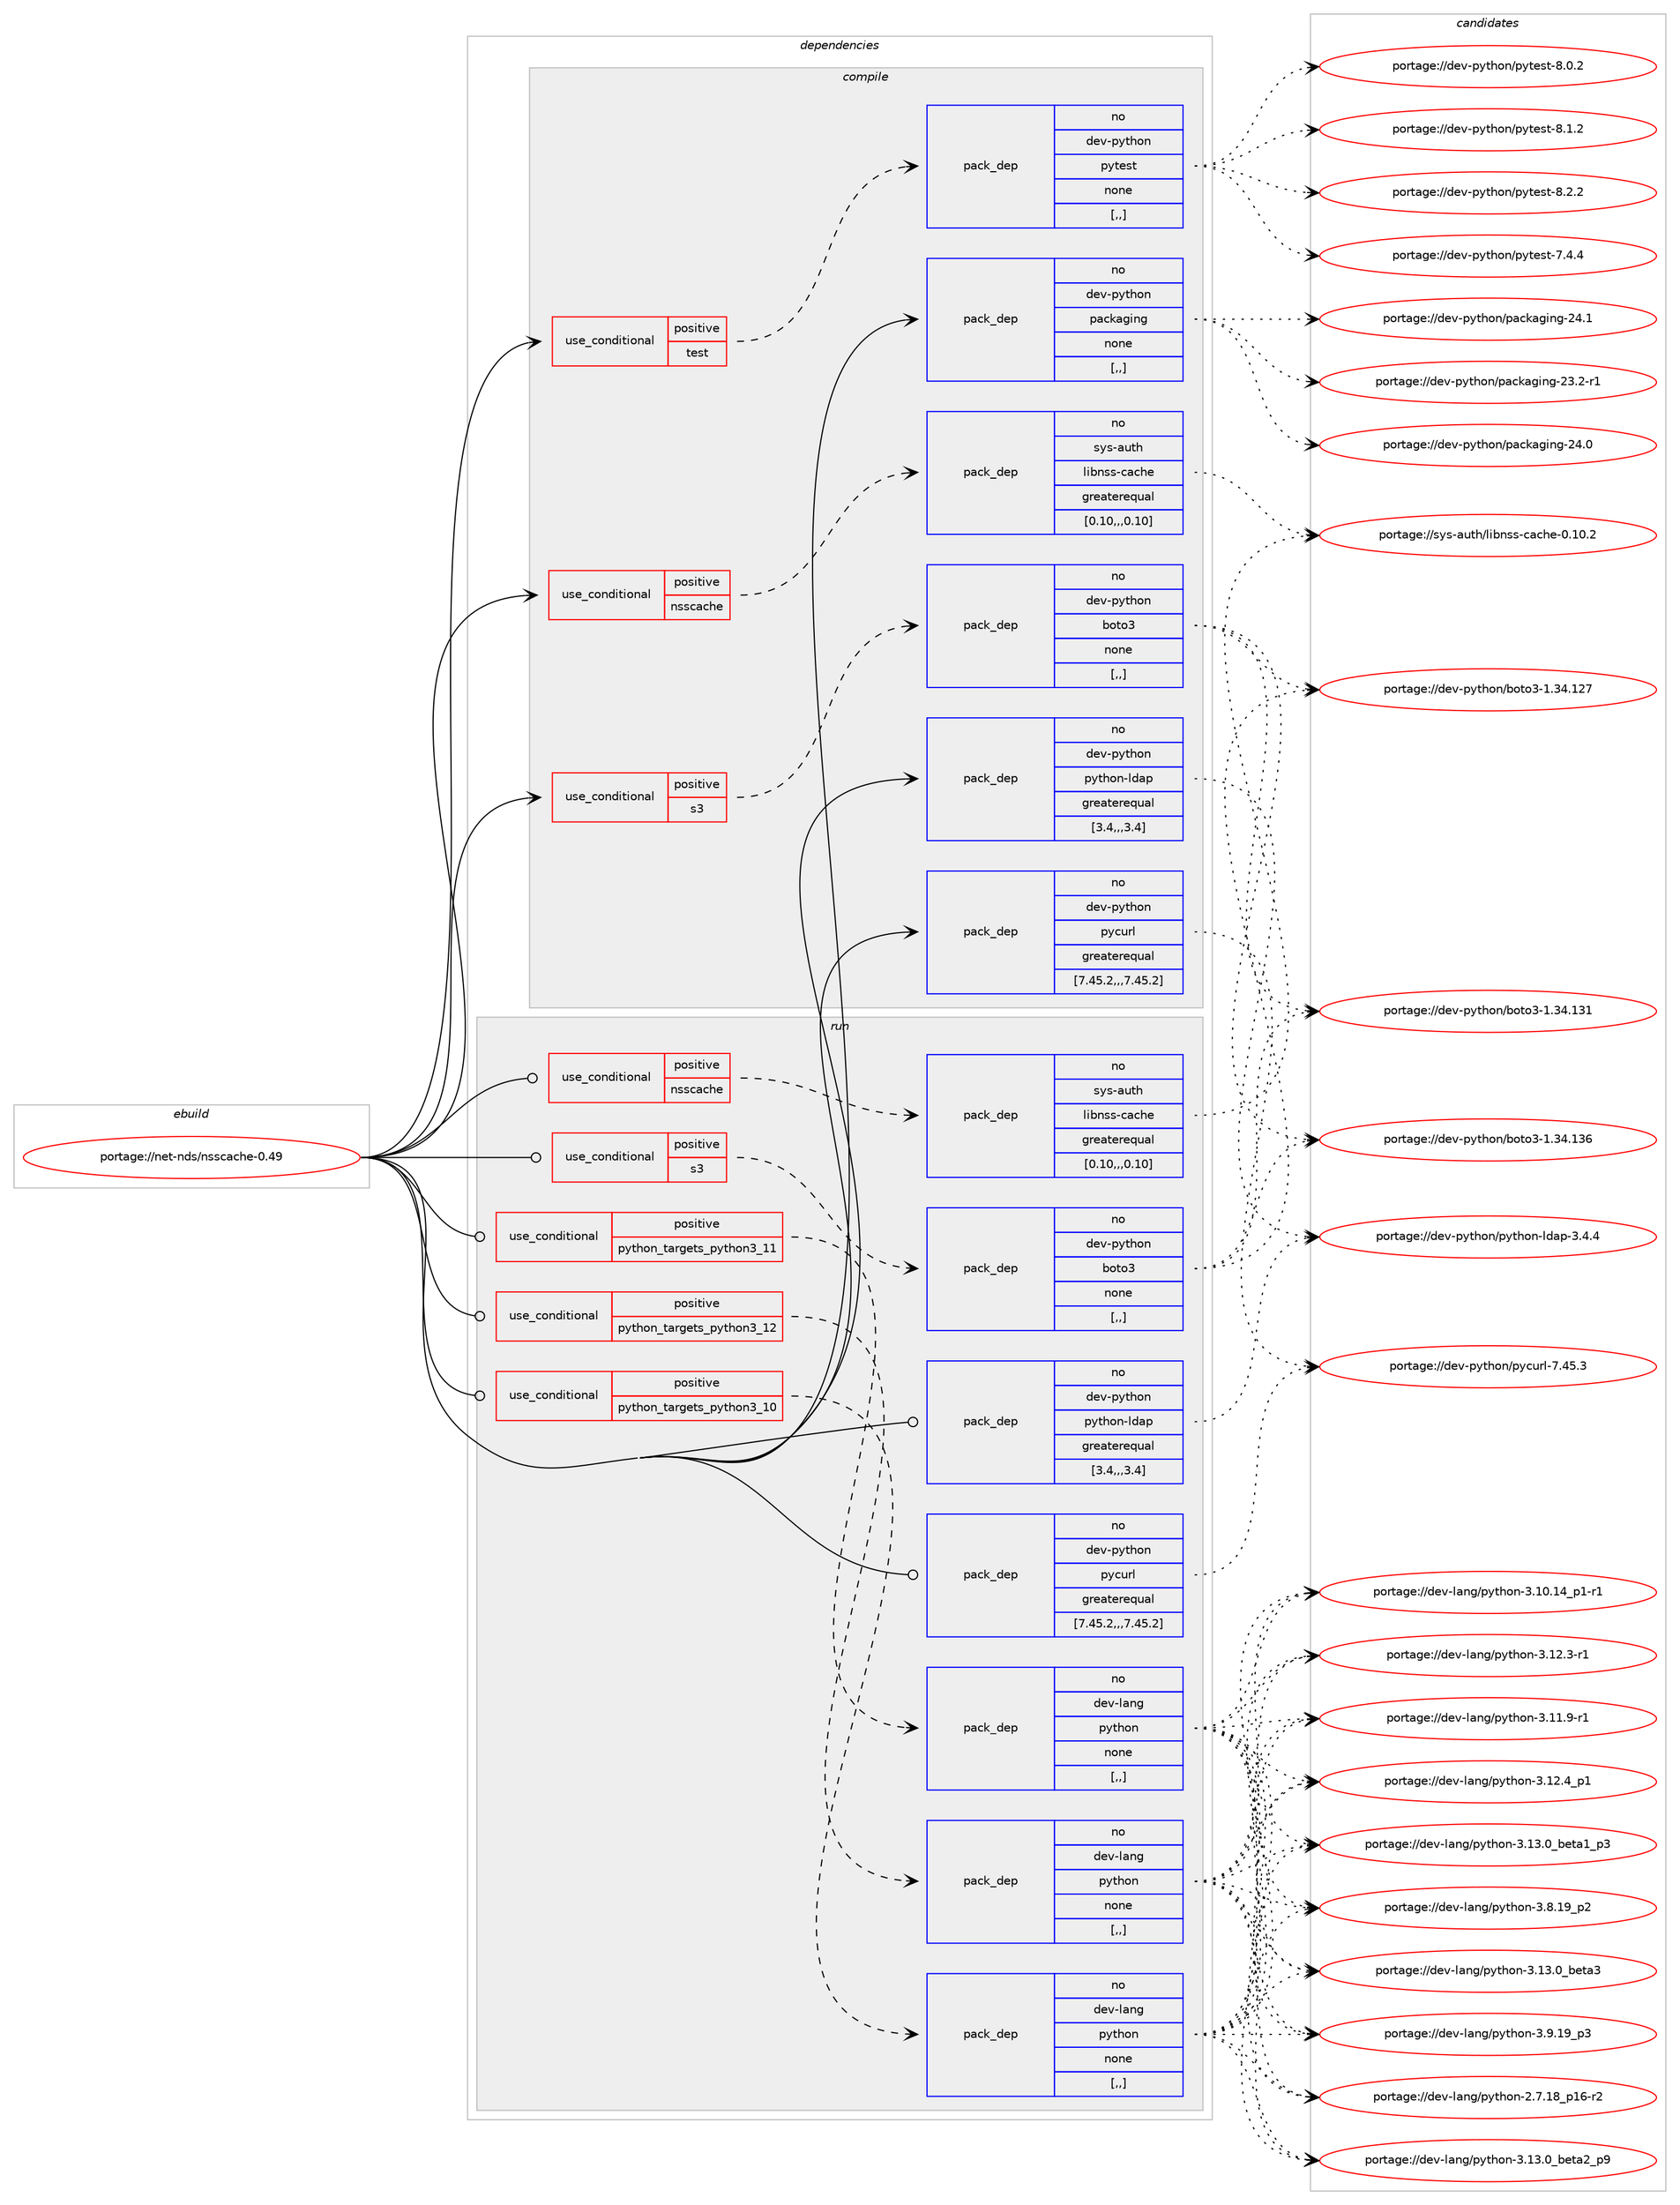 digraph prolog {

# *************
# Graph options
# *************

newrank=true;
concentrate=true;
compound=true;
graph [rankdir=LR,fontname=Helvetica,fontsize=10,ranksep=1.5];#, ranksep=2.5, nodesep=0.2];
edge  [arrowhead=vee];
node  [fontname=Helvetica,fontsize=10];

# **********
# The ebuild
# **********

subgraph cluster_leftcol {
color=gray;
label=<<i>ebuild</i>>;
id [label="portage://net-nds/nsscache-0.49", color=red, width=4, href="../net-nds/nsscache-0.49.svg"];
}

# ****************
# The dependencies
# ****************

subgraph cluster_midcol {
color=gray;
label=<<i>dependencies</i>>;
subgraph cluster_compile {
fillcolor="#eeeeee";
style=filled;
label=<<i>compile</i>>;
subgraph cond97216 {
dependency369520 [label=<<TABLE BORDER="0" CELLBORDER="1" CELLSPACING="0" CELLPADDING="4"><TR><TD ROWSPAN="3" CELLPADDING="10">use_conditional</TD></TR><TR><TD>positive</TD></TR><TR><TD>nsscache</TD></TR></TABLE>>, shape=none, color=red];
subgraph pack269630 {
dependency369521 [label=<<TABLE BORDER="0" CELLBORDER="1" CELLSPACING="0" CELLPADDING="4" WIDTH="220"><TR><TD ROWSPAN="6" CELLPADDING="30">pack_dep</TD></TR><TR><TD WIDTH="110">no</TD></TR><TR><TD>sys-auth</TD></TR><TR><TD>libnss-cache</TD></TR><TR><TD>greaterequal</TD></TR><TR><TD>[0.10,,,0.10]</TD></TR></TABLE>>, shape=none, color=blue];
}
dependency369520:e -> dependency369521:w [weight=20,style="dashed",arrowhead="vee"];
}
id:e -> dependency369520:w [weight=20,style="solid",arrowhead="vee"];
subgraph cond97217 {
dependency369522 [label=<<TABLE BORDER="0" CELLBORDER="1" CELLSPACING="0" CELLPADDING="4"><TR><TD ROWSPAN="3" CELLPADDING="10">use_conditional</TD></TR><TR><TD>positive</TD></TR><TR><TD>s3</TD></TR></TABLE>>, shape=none, color=red];
subgraph pack269631 {
dependency369523 [label=<<TABLE BORDER="0" CELLBORDER="1" CELLSPACING="0" CELLPADDING="4" WIDTH="220"><TR><TD ROWSPAN="6" CELLPADDING="30">pack_dep</TD></TR><TR><TD WIDTH="110">no</TD></TR><TR><TD>dev-python</TD></TR><TR><TD>boto3</TD></TR><TR><TD>none</TD></TR><TR><TD>[,,]</TD></TR></TABLE>>, shape=none, color=blue];
}
dependency369522:e -> dependency369523:w [weight=20,style="dashed",arrowhead="vee"];
}
id:e -> dependency369522:w [weight=20,style="solid",arrowhead="vee"];
subgraph cond97218 {
dependency369524 [label=<<TABLE BORDER="0" CELLBORDER="1" CELLSPACING="0" CELLPADDING="4"><TR><TD ROWSPAN="3" CELLPADDING="10">use_conditional</TD></TR><TR><TD>positive</TD></TR><TR><TD>test</TD></TR></TABLE>>, shape=none, color=red];
subgraph pack269632 {
dependency369525 [label=<<TABLE BORDER="0" CELLBORDER="1" CELLSPACING="0" CELLPADDING="4" WIDTH="220"><TR><TD ROWSPAN="6" CELLPADDING="30">pack_dep</TD></TR><TR><TD WIDTH="110">no</TD></TR><TR><TD>dev-python</TD></TR><TR><TD>pytest</TD></TR><TR><TD>none</TD></TR><TR><TD>[,,]</TD></TR></TABLE>>, shape=none, color=blue];
}
dependency369524:e -> dependency369525:w [weight=20,style="dashed",arrowhead="vee"];
}
id:e -> dependency369524:w [weight=20,style="solid",arrowhead="vee"];
subgraph pack269633 {
dependency369526 [label=<<TABLE BORDER="0" CELLBORDER="1" CELLSPACING="0" CELLPADDING="4" WIDTH="220"><TR><TD ROWSPAN="6" CELLPADDING="30">pack_dep</TD></TR><TR><TD WIDTH="110">no</TD></TR><TR><TD>dev-python</TD></TR><TR><TD>packaging</TD></TR><TR><TD>none</TD></TR><TR><TD>[,,]</TD></TR></TABLE>>, shape=none, color=blue];
}
id:e -> dependency369526:w [weight=20,style="solid",arrowhead="vee"];
subgraph pack269634 {
dependency369527 [label=<<TABLE BORDER="0" CELLBORDER="1" CELLSPACING="0" CELLPADDING="4" WIDTH="220"><TR><TD ROWSPAN="6" CELLPADDING="30">pack_dep</TD></TR><TR><TD WIDTH="110">no</TD></TR><TR><TD>dev-python</TD></TR><TR><TD>pycurl</TD></TR><TR><TD>greaterequal</TD></TR><TR><TD>[7.45.2,,,7.45.2]</TD></TR></TABLE>>, shape=none, color=blue];
}
id:e -> dependency369527:w [weight=20,style="solid",arrowhead="vee"];
subgraph pack269635 {
dependency369528 [label=<<TABLE BORDER="0" CELLBORDER="1" CELLSPACING="0" CELLPADDING="4" WIDTH="220"><TR><TD ROWSPAN="6" CELLPADDING="30">pack_dep</TD></TR><TR><TD WIDTH="110">no</TD></TR><TR><TD>dev-python</TD></TR><TR><TD>python-ldap</TD></TR><TR><TD>greaterequal</TD></TR><TR><TD>[3.4,,,3.4]</TD></TR></TABLE>>, shape=none, color=blue];
}
id:e -> dependency369528:w [weight=20,style="solid",arrowhead="vee"];
}
subgraph cluster_compileandrun {
fillcolor="#eeeeee";
style=filled;
label=<<i>compile and run</i>>;
}
subgraph cluster_run {
fillcolor="#eeeeee";
style=filled;
label=<<i>run</i>>;
subgraph cond97219 {
dependency369529 [label=<<TABLE BORDER="0" CELLBORDER="1" CELLSPACING="0" CELLPADDING="4"><TR><TD ROWSPAN="3" CELLPADDING="10">use_conditional</TD></TR><TR><TD>positive</TD></TR><TR><TD>nsscache</TD></TR></TABLE>>, shape=none, color=red];
subgraph pack269636 {
dependency369530 [label=<<TABLE BORDER="0" CELLBORDER="1" CELLSPACING="0" CELLPADDING="4" WIDTH="220"><TR><TD ROWSPAN="6" CELLPADDING="30">pack_dep</TD></TR><TR><TD WIDTH="110">no</TD></TR><TR><TD>sys-auth</TD></TR><TR><TD>libnss-cache</TD></TR><TR><TD>greaterequal</TD></TR><TR><TD>[0.10,,,0.10]</TD></TR></TABLE>>, shape=none, color=blue];
}
dependency369529:e -> dependency369530:w [weight=20,style="dashed",arrowhead="vee"];
}
id:e -> dependency369529:w [weight=20,style="solid",arrowhead="odot"];
subgraph cond97220 {
dependency369531 [label=<<TABLE BORDER="0" CELLBORDER="1" CELLSPACING="0" CELLPADDING="4"><TR><TD ROWSPAN="3" CELLPADDING="10">use_conditional</TD></TR><TR><TD>positive</TD></TR><TR><TD>python_targets_python3_10</TD></TR></TABLE>>, shape=none, color=red];
subgraph pack269637 {
dependency369532 [label=<<TABLE BORDER="0" CELLBORDER="1" CELLSPACING="0" CELLPADDING="4" WIDTH="220"><TR><TD ROWSPAN="6" CELLPADDING="30">pack_dep</TD></TR><TR><TD WIDTH="110">no</TD></TR><TR><TD>dev-lang</TD></TR><TR><TD>python</TD></TR><TR><TD>none</TD></TR><TR><TD>[,,]</TD></TR></TABLE>>, shape=none, color=blue];
}
dependency369531:e -> dependency369532:w [weight=20,style="dashed",arrowhead="vee"];
}
id:e -> dependency369531:w [weight=20,style="solid",arrowhead="odot"];
subgraph cond97221 {
dependency369533 [label=<<TABLE BORDER="0" CELLBORDER="1" CELLSPACING="0" CELLPADDING="4"><TR><TD ROWSPAN="3" CELLPADDING="10">use_conditional</TD></TR><TR><TD>positive</TD></TR><TR><TD>python_targets_python3_11</TD></TR></TABLE>>, shape=none, color=red];
subgraph pack269638 {
dependency369534 [label=<<TABLE BORDER="0" CELLBORDER="1" CELLSPACING="0" CELLPADDING="4" WIDTH="220"><TR><TD ROWSPAN="6" CELLPADDING="30">pack_dep</TD></TR><TR><TD WIDTH="110">no</TD></TR><TR><TD>dev-lang</TD></TR><TR><TD>python</TD></TR><TR><TD>none</TD></TR><TR><TD>[,,]</TD></TR></TABLE>>, shape=none, color=blue];
}
dependency369533:e -> dependency369534:w [weight=20,style="dashed",arrowhead="vee"];
}
id:e -> dependency369533:w [weight=20,style="solid",arrowhead="odot"];
subgraph cond97222 {
dependency369535 [label=<<TABLE BORDER="0" CELLBORDER="1" CELLSPACING="0" CELLPADDING="4"><TR><TD ROWSPAN="3" CELLPADDING="10">use_conditional</TD></TR><TR><TD>positive</TD></TR><TR><TD>python_targets_python3_12</TD></TR></TABLE>>, shape=none, color=red];
subgraph pack269639 {
dependency369536 [label=<<TABLE BORDER="0" CELLBORDER="1" CELLSPACING="0" CELLPADDING="4" WIDTH="220"><TR><TD ROWSPAN="6" CELLPADDING="30">pack_dep</TD></TR><TR><TD WIDTH="110">no</TD></TR><TR><TD>dev-lang</TD></TR><TR><TD>python</TD></TR><TR><TD>none</TD></TR><TR><TD>[,,]</TD></TR></TABLE>>, shape=none, color=blue];
}
dependency369535:e -> dependency369536:w [weight=20,style="dashed",arrowhead="vee"];
}
id:e -> dependency369535:w [weight=20,style="solid",arrowhead="odot"];
subgraph cond97223 {
dependency369537 [label=<<TABLE BORDER="0" CELLBORDER="1" CELLSPACING="0" CELLPADDING="4"><TR><TD ROWSPAN="3" CELLPADDING="10">use_conditional</TD></TR><TR><TD>positive</TD></TR><TR><TD>s3</TD></TR></TABLE>>, shape=none, color=red];
subgraph pack269640 {
dependency369538 [label=<<TABLE BORDER="0" CELLBORDER="1" CELLSPACING="0" CELLPADDING="4" WIDTH="220"><TR><TD ROWSPAN="6" CELLPADDING="30">pack_dep</TD></TR><TR><TD WIDTH="110">no</TD></TR><TR><TD>dev-python</TD></TR><TR><TD>boto3</TD></TR><TR><TD>none</TD></TR><TR><TD>[,,]</TD></TR></TABLE>>, shape=none, color=blue];
}
dependency369537:e -> dependency369538:w [weight=20,style="dashed",arrowhead="vee"];
}
id:e -> dependency369537:w [weight=20,style="solid",arrowhead="odot"];
subgraph pack269641 {
dependency369539 [label=<<TABLE BORDER="0" CELLBORDER="1" CELLSPACING="0" CELLPADDING="4" WIDTH="220"><TR><TD ROWSPAN="6" CELLPADDING="30">pack_dep</TD></TR><TR><TD WIDTH="110">no</TD></TR><TR><TD>dev-python</TD></TR><TR><TD>pycurl</TD></TR><TR><TD>greaterequal</TD></TR><TR><TD>[7.45.2,,,7.45.2]</TD></TR></TABLE>>, shape=none, color=blue];
}
id:e -> dependency369539:w [weight=20,style="solid",arrowhead="odot"];
subgraph pack269642 {
dependency369540 [label=<<TABLE BORDER="0" CELLBORDER="1" CELLSPACING="0" CELLPADDING="4" WIDTH="220"><TR><TD ROWSPAN="6" CELLPADDING="30">pack_dep</TD></TR><TR><TD WIDTH="110">no</TD></TR><TR><TD>dev-python</TD></TR><TR><TD>python-ldap</TD></TR><TR><TD>greaterequal</TD></TR><TR><TD>[3.4,,,3.4]</TD></TR></TABLE>>, shape=none, color=blue];
}
id:e -> dependency369540:w [weight=20,style="solid",arrowhead="odot"];
}
}

# **************
# The candidates
# **************

subgraph cluster_choices {
rank=same;
color=gray;
label=<<i>candidates</i>>;

subgraph choice269630 {
color=black;
nodesep=1;
choice115121115459711711610447108105981101151154599979910410145484649484650 [label="portage://sys-auth/libnss-cache-0.10.2", color=red, width=4,href="../sys-auth/libnss-cache-0.10.2.svg"];
dependency369521:e -> choice115121115459711711610447108105981101151154599979910410145484649484650:w [style=dotted,weight="100"];
}
subgraph choice269631 {
color=black;
nodesep=1;
choice10010111845112121116104111110479811111611151454946515246495055 [label="portage://dev-python/boto3-1.34.127", color=red, width=4,href="../dev-python/boto3-1.34.127.svg"];
choice10010111845112121116104111110479811111611151454946515246495149 [label="portage://dev-python/boto3-1.34.131", color=red, width=4,href="../dev-python/boto3-1.34.131.svg"];
choice10010111845112121116104111110479811111611151454946515246495154 [label="portage://dev-python/boto3-1.34.136", color=red, width=4,href="../dev-python/boto3-1.34.136.svg"];
dependency369523:e -> choice10010111845112121116104111110479811111611151454946515246495055:w [style=dotted,weight="100"];
dependency369523:e -> choice10010111845112121116104111110479811111611151454946515246495149:w [style=dotted,weight="100"];
dependency369523:e -> choice10010111845112121116104111110479811111611151454946515246495154:w [style=dotted,weight="100"];
}
subgraph choice269632 {
color=black;
nodesep=1;
choice1001011184511212111610411111047112121116101115116455546524652 [label="portage://dev-python/pytest-7.4.4", color=red, width=4,href="../dev-python/pytest-7.4.4.svg"];
choice1001011184511212111610411111047112121116101115116455646484650 [label="portage://dev-python/pytest-8.0.2", color=red, width=4,href="../dev-python/pytest-8.0.2.svg"];
choice1001011184511212111610411111047112121116101115116455646494650 [label="portage://dev-python/pytest-8.1.2", color=red, width=4,href="../dev-python/pytest-8.1.2.svg"];
choice1001011184511212111610411111047112121116101115116455646504650 [label="portage://dev-python/pytest-8.2.2", color=red, width=4,href="../dev-python/pytest-8.2.2.svg"];
dependency369525:e -> choice1001011184511212111610411111047112121116101115116455546524652:w [style=dotted,weight="100"];
dependency369525:e -> choice1001011184511212111610411111047112121116101115116455646484650:w [style=dotted,weight="100"];
dependency369525:e -> choice1001011184511212111610411111047112121116101115116455646494650:w [style=dotted,weight="100"];
dependency369525:e -> choice1001011184511212111610411111047112121116101115116455646504650:w [style=dotted,weight="100"];
}
subgraph choice269633 {
color=black;
nodesep=1;
choice100101118451121211161041111104711297991079710310511010345505146504511449 [label="portage://dev-python/packaging-23.2-r1", color=red, width=4,href="../dev-python/packaging-23.2-r1.svg"];
choice10010111845112121116104111110471129799107971031051101034550524648 [label="portage://dev-python/packaging-24.0", color=red, width=4,href="../dev-python/packaging-24.0.svg"];
choice10010111845112121116104111110471129799107971031051101034550524649 [label="portage://dev-python/packaging-24.1", color=red, width=4,href="../dev-python/packaging-24.1.svg"];
dependency369526:e -> choice100101118451121211161041111104711297991079710310511010345505146504511449:w [style=dotted,weight="100"];
dependency369526:e -> choice10010111845112121116104111110471129799107971031051101034550524648:w [style=dotted,weight="100"];
dependency369526:e -> choice10010111845112121116104111110471129799107971031051101034550524649:w [style=dotted,weight="100"];
}
subgraph choice269634 {
color=black;
nodesep=1;
choice10010111845112121116104111110471121219911711410845554652534651 [label="portage://dev-python/pycurl-7.45.3", color=red, width=4,href="../dev-python/pycurl-7.45.3.svg"];
dependency369527:e -> choice10010111845112121116104111110471121219911711410845554652534651:w [style=dotted,weight="100"];
}
subgraph choice269635 {
color=black;
nodesep=1;
choice10010111845112121116104111110471121211161041111104510810097112455146524652 [label="portage://dev-python/python-ldap-3.4.4", color=red, width=4,href="../dev-python/python-ldap-3.4.4.svg"];
dependency369528:e -> choice10010111845112121116104111110471121211161041111104510810097112455146524652:w [style=dotted,weight="100"];
}
subgraph choice269636 {
color=black;
nodesep=1;
choice115121115459711711610447108105981101151154599979910410145484649484650 [label="portage://sys-auth/libnss-cache-0.10.2", color=red, width=4,href="../sys-auth/libnss-cache-0.10.2.svg"];
dependency369530:e -> choice115121115459711711610447108105981101151154599979910410145484649484650:w [style=dotted,weight="100"];
}
subgraph choice269637 {
color=black;
nodesep=1;
choice100101118451089711010347112121116104111110455046554649569511249544511450 [label="portage://dev-lang/python-2.7.18_p16-r2", color=red, width=4,href="../dev-lang/python-2.7.18_p16-r2.svg"];
choice100101118451089711010347112121116104111110455146494846495295112494511449 [label="portage://dev-lang/python-3.10.14_p1-r1", color=red, width=4,href="../dev-lang/python-3.10.14_p1-r1.svg"];
choice100101118451089711010347112121116104111110455146494946574511449 [label="portage://dev-lang/python-3.11.9-r1", color=red, width=4,href="../dev-lang/python-3.11.9-r1.svg"];
choice100101118451089711010347112121116104111110455146495046514511449 [label="portage://dev-lang/python-3.12.3-r1", color=red, width=4,href="../dev-lang/python-3.12.3-r1.svg"];
choice100101118451089711010347112121116104111110455146495046529511249 [label="portage://dev-lang/python-3.12.4_p1", color=red, width=4,href="../dev-lang/python-3.12.4_p1.svg"];
choice10010111845108971101034711212111610411111045514649514648959810111697499511251 [label="portage://dev-lang/python-3.13.0_beta1_p3", color=red, width=4,href="../dev-lang/python-3.13.0_beta1_p3.svg"];
choice10010111845108971101034711212111610411111045514649514648959810111697509511257 [label="portage://dev-lang/python-3.13.0_beta2_p9", color=red, width=4,href="../dev-lang/python-3.13.0_beta2_p9.svg"];
choice1001011184510897110103471121211161041111104551464951464895981011169751 [label="portage://dev-lang/python-3.13.0_beta3", color=red, width=4,href="../dev-lang/python-3.13.0_beta3.svg"];
choice100101118451089711010347112121116104111110455146564649579511250 [label="portage://dev-lang/python-3.8.19_p2", color=red, width=4,href="../dev-lang/python-3.8.19_p2.svg"];
choice100101118451089711010347112121116104111110455146574649579511251 [label="portage://dev-lang/python-3.9.19_p3", color=red, width=4,href="../dev-lang/python-3.9.19_p3.svg"];
dependency369532:e -> choice100101118451089711010347112121116104111110455046554649569511249544511450:w [style=dotted,weight="100"];
dependency369532:e -> choice100101118451089711010347112121116104111110455146494846495295112494511449:w [style=dotted,weight="100"];
dependency369532:e -> choice100101118451089711010347112121116104111110455146494946574511449:w [style=dotted,weight="100"];
dependency369532:e -> choice100101118451089711010347112121116104111110455146495046514511449:w [style=dotted,weight="100"];
dependency369532:e -> choice100101118451089711010347112121116104111110455146495046529511249:w [style=dotted,weight="100"];
dependency369532:e -> choice10010111845108971101034711212111610411111045514649514648959810111697499511251:w [style=dotted,weight="100"];
dependency369532:e -> choice10010111845108971101034711212111610411111045514649514648959810111697509511257:w [style=dotted,weight="100"];
dependency369532:e -> choice1001011184510897110103471121211161041111104551464951464895981011169751:w [style=dotted,weight="100"];
dependency369532:e -> choice100101118451089711010347112121116104111110455146564649579511250:w [style=dotted,weight="100"];
dependency369532:e -> choice100101118451089711010347112121116104111110455146574649579511251:w [style=dotted,weight="100"];
}
subgraph choice269638 {
color=black;
nodesep=1;
choice100101118451089711010347112121116104111110455046554649569511249544511450 [label="portage://dev-lang/python-2.7.18_p16-r2", color=red, width=4,href="../dev-lang/python-2.7.18_p16-r2.svg"];
choice100101118451089711010347112121116104111110455146494846495295112494511449 [label="portage://dev-lang/python-3.10.14_p1-r1", color=red, width=4,href="../dev-lang/python-3.10.14_p1-r1.svg"];
choice100101118451089711010347112121116104111110455146494946574511449 [label="portage://dev-lang/python-3.11.9-r1", color=red, width=4,href="../dev-lang/python-3.11.9-r1.svg"];
choice100101118451089711010347112121116104111110455146495046514511449 [label="portage://dev-lang/python-3.12.3-r1", color=red, width=4,href="../dev-lang/python-3.12.3-r1.svg"];
choice100101118451089711010347112121116104111110455146495046529511249 [label="portage://dev-lang/python-3.12.4_p1", color=red, width=4,href="../dev-lang/python-3.12.4_p1.svg"];
choice10010111845108971101034711212111610411111045514649514648959810111697499511251 [label="portage://dev-lang/python-3.13.0_beta1_p3", color=red, width=4,href="../dev-lang/python-3.13.0_beta1_p3.svg"];
choice10010111845108971101034711212111610411111045514649514648959810111697509511257 [label="portage://dev-lang/python-3.13.0_beta2_p9", color=red, width=4,href="../dev-lang/python-3.13.0_beta2_p9.svg"];
choice1001011184510897110103471121211161041111104551464951464895981011169751 [label="portage://dev-lang/python-3.13.0_beta3", color=red, width=4,href="../dev-lang/python-3.13.0_beta3.svg"];
choice100101118451089711010347112121116104111110455146564649579511250 [label="portage://dev-lang/python-3.8.19_p2", color=red, width=4,href="../dev-lang/python-3.8.19_p2.svg"];
choice100101118451089711010347112121116104111110455146574649579511251 [label="portage://dev-lang/python-3.9.19_p3", color=red, width=4,href="../dev-lang/python-3.9.19_p3.svg"];
dependency369534:e -> choice100101118451089711010347112121116104111110455046554649569511249544511450:w [style=dotted,weight="100"];
dependency369534:e -> choice100101118451089711010347112121116104111110455146494846495295112494511449:w [style=dotted,weight="100"];
dependency369534:e -> choice100101118451089711010347112121116104111110455146494946574511449:w [style=dotted,weight="100"];
dependency369534:e -> choice100101118451089711010347112121116104111110455146495046514511449:w [style=dotted,weight="100"];
dependency369534:e -> choice100101118451089711010347112121116104111110455146495046529511249:w [style=dotted,weight="100"];
dependency369534:e -> choice10010111845108971101034711212111610411111045514649514648959810111697499511251:w [style=dotted,weight="100"];
dependency369534:e -> choice10010111845108971101034711212111610411111045514649514648959810111697509511257:w [style=dotted,weight="100"];
dependency369534:e -> choice1001011184510897110103471121211161041111104551464951464895981011169751:w [style=dotted,weight="100"];
dependency369534:e -> choice100101118451089711010347112121116104111110455146564649579511250:w [style=dotted,weight="100"];
dependency369534:e -> choice100101118451089711010347112121116104111110455146574649579511251:w [style=dotted,weight="100"];
}
subgraph choice269639 {
color=black;
nodesep=1;
choice100101118451089711010347112121116104111110455046554649569511249544511450 [label="portage://dev-lang/python-2.7.18_p16-r2", color=red, width=4,href="../dev-lang/python-2.7.18_p16-r2.svg"];
choice100101118451089711010347112121116104111110455146494846495295112494511449 [label="portage://dev-lang/python-3.10.14_p1-r1", color=red, width=4,href="../dev-lang/python-3.10.14_p1-r1.svg"];
choice100101118451089711010347112121116104111110455146494946574511449 [label="portage://dev-lang/python-3.11.9-r1", color=red, width=4,href="../dev-lang/python-3.11.9-r1.svg"];
choice100101118451089711010347112121116104111110455146495046514511449 [label="portage://dev-lang/python-3.12.3-r1", color=red, width=4,href="../dev-lang/python-3.12.3-r1.svg"];
choice100101118451089711010347112121116104111110455146495046529511249 [label="portage://dev-lang/python-3.12.4_p1", color=red, width=4,href="../dev-lang/python-3.12.4_p1.svg"];
choice10010111845108971101034711212111610411111045514649514648959810111697499511251 [label="portage://dev-lang/python-3.13.0_beta1_p3", color=red, width=4,href="../dev-lang/python-3.13.0_beta1_p3.svg"];
choice10010111845108971101034711212111610411111045514649514648959810111697509511257 [label="portage://dev-lang/python-3.13.0_beta2_p9", color=red, width=4,href="../dev-lang/python-3.13.0_beta2_p9.svg"];
choice1001011184510897110103471121211161041111104551464951464895981011169751 [label="portage://dev-lang/python-3.13.0_beta3", color=red, width=4,href="../dev-lang/python-3.13.0_beta3.svg"];
choice100101118451089711010347112121116104111110455146564649579511250 [label="portage://dev-lang/python-3.8.19_p2", color=red, width=4,href="../dev-lang/python-3.8.19_p2.svg"];
choice100101118451089711010347112121116104111110455146574649579511251 [label="portage://dev-lang/python-3.9.19_p3", color=red, width=4,href="../dev-lang/python-3.9.19_p3.svg"];
dependency369536:e -> choice100101118451089711010347112121116104111110455046554649569511249544511450:w [style=dotted,weight="100"];
dependency369536:e -> choice100101118451089711010347112121116104111110455146494846495295112494511449:w [style=dotted,weight="100"];
dependency369536:e -> choice100101118451089711010347112121116104111110455146494946574511449:w [style=dotted,weight="100"];
dependency369536:e -> choice100101118451089711010347112121116104111110455146495046514511449:w [style=dotted,weight="100"];
dependency369536:e -> choice100101118451089711010347112121116104111110455146495046529511249:w [style=dotted,weight="100"];
dependency369536:e -> choice10010111845108971101034711212111610411111045514649514648959810111697499511251:w [style=dotted,weight="100"];
dependency369536:e -> choice10010111845108971101034711212111610411111045514649514648959810111697509511257:w [style=dotted,weight="100"];
dependency369536:e -> choice1001011184510897110103471121211161041111104551464951464895981011169751:w [style=dotted,weight="100"];
dependency369536:e -> choice100101118451089711010347112121116104111110455146564649579511250:w [style=dotted,weight="100"];
dependency369536:e -> choice100101118451089711010347112121116104111110455146574649579511251:w [style=dotted,weight="100"];
}
subgraph choice269640 {
color=black;
nodesep=1;
choice10010111845112121116104111110479811111611151454946515246495055 [label="portage://dev-python/boto3-1.34.127", color=red, width=4,href="../dev-python/boto3-1.34.127.svg"];
choice10010111845112121116104111110479811111611151454946515246495149 [label="portage://dev-python/boto3-1.34.131", color=red, width=4,href="../dev-python/boto3-1.34.131.svg"];
choice10010111845112121116104111110479811111611151454946515246495154 [label="portage://dev-python/boto3-1.34.136", color=red, width=4,href="../dev-python/boto3-1.34.136.svg"];
dependency369538:e -> choice10010111845112121116104111110479811111611151454946515246495055:w [style=dotted,weight="100"];
dependency369538:e -> choice10010111845112121116104111110479811111611151454946515246495149:w [style=dotted,weight="100"];
dependency369538:e -> choice10010111845112121116104111110479811111611151454946515246495154:w [style=dotted,weight="100"];
}
subgraph choice269641 {
color=black;
nodesep=1;
choice10010111845112121116104111110471121219911711410845554652534651 [label="portage://dev-python/pycurl-7.45.3", color=red, width=4,href="../dev-python/pycurl-7.45.3.svg"];
dependency369539:e -> choice10010111845112121116104111110471121219911711410845554652534651:w [style=dotted,weight="100"];
}
subgraph choice269642 {
color=black;
nodesep=1;
choice10010111845112121116104111110471121211161041111104510810097112455146524652 [label="portage://dev-python/python-ldap-3.4.4", color=red, width=4,href="../dev-python/python-ldap-3.4.4.svg"];
dependency369540:e -> choice10010111845112121116104111110471121211161041111104510810097112455146524652:w [style=dotted,weight="100"];
}
}

}
